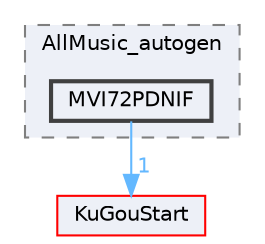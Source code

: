digraph "MVI72PDNIF"
{
 // LATEX_PDF_SIZE
  bgcolor="transparent";
  edge [fontname=Helvetica,fontsize=10,labelfontname=Helvetica,labelfontsize=10];
  node [fontname=Helvetica,fontsize=10,shape=box,height=0.2,width=0.4];
  compound=true
  subgraph clusterdir_6aec6aac046ce4dde93801aa2241294e {
    graph [ bgcolor="#edf0f7", pencolor="grey50", label="AllMusic_autogen", fontname=Helvetica,fontsize=10 style="filled,dashed", URL="dir_6aec6aac046ce4dde93801aa2241294e.html",tooltip=""]
  dir_2737e5b005e79d1edc93ce09dff939fd [label="MVI72PDNIF", fillcolor="#edf0f7", color="grey25", style="filled,bold", URL="dir_2737e5b005e79d1edc93ce09dff939fd.html",tooltip=""];
  }
  dir_e60601b218beddc6af0778ac41ea9cb2 [label="KuGouStart", fillcolor="#edf0f7", color="red", style="filled", URL="dir_e60601b218beddc6af0778ac41ea9cb2.html",tooltip=""];
  dir_2737e5b005e79d1edc93ce09dff939fd->dir_e60601b218beddc6af0778ac41ea9cb2 [headlabel="1", labeldistance=1.5 headhref="dir_000214_000172.html" href="dir_000214_000172.html" color="steelblue1" fontcolor="steelblue1"];
}
